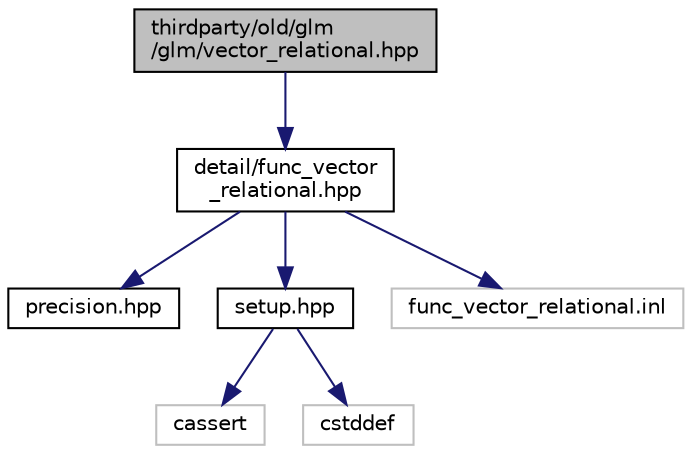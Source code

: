 digraph "thirdparty/old/glm/glm/vector_relational.hpp"
{
  edge [fontname="Helvetica",fontsize="10",labelfontname="Helvetica",labelfontsize="10"];
  node [fontname="Helvetica",fontsize="10",shape=record];
  Node1 [label="thirdparty/old/glm\l/glm/vector_relational.hpp",height=0.2,width=0.4,color="black", fillcolor="grey75", style="filled", fontcolor="black"];
  Node1 -> Node2 [color="midnightblue",fontsize="10",style="solid",fontname="Helvetica"];
  Node2 [label="detail/func_vector\l_relational.hpp",height=0.2,width=0.4,color="black", fillcolor="white", style="filled",URL="$old_2glm_2glm_2detail_2func__vector__relational_8hpp.html"];
  Node2 -> Node3 [color="midnightblue",fontsize="10",style="solid",fontname="Helvetica"];
  Node3 [label="precision.hpp",height=0.2,width=0.4,color="black", fillcolor="white", style="filled",URL="$old_2glm_2glm_2detail_2precision_8hpp.html"];
  Node2 -> Node4 [color="midnightblue",fontsize="10",style="solid",fontname="Helvetica"];
  Node4 [label="setup.hpp",height=0.2,width=0.4,color="black", fillcolor="white", style="filled",URL="$old_2glm_2glm_2detail_2setup_8hpp.html"];
  Node4 -> Node5 [color="midnightblue",fontsize="10",style="solid",fontname="Helvetica"];
  Node5 [label="cassert",height=0.2,width=0.4,color="grey75", fillcolor="white", style="filled"];
  Node4 -> Node6 [color="midnightblue",fontsize="10",style="solid",fontname="Helvetica"];
  Node6 [label="cstddef",height=0.2,width=0.4,color="grey75", fillcolor="white", style="filled"];
  Node2 -> Node7 [color="midnightblue",fontsize="10",style="solid",fontname="Helvetica"];
  Node7 [label="func_vector_relational.inl",height=0.2,width=0.4,color="grey75", fillcolor="white", style="filled"];
}
